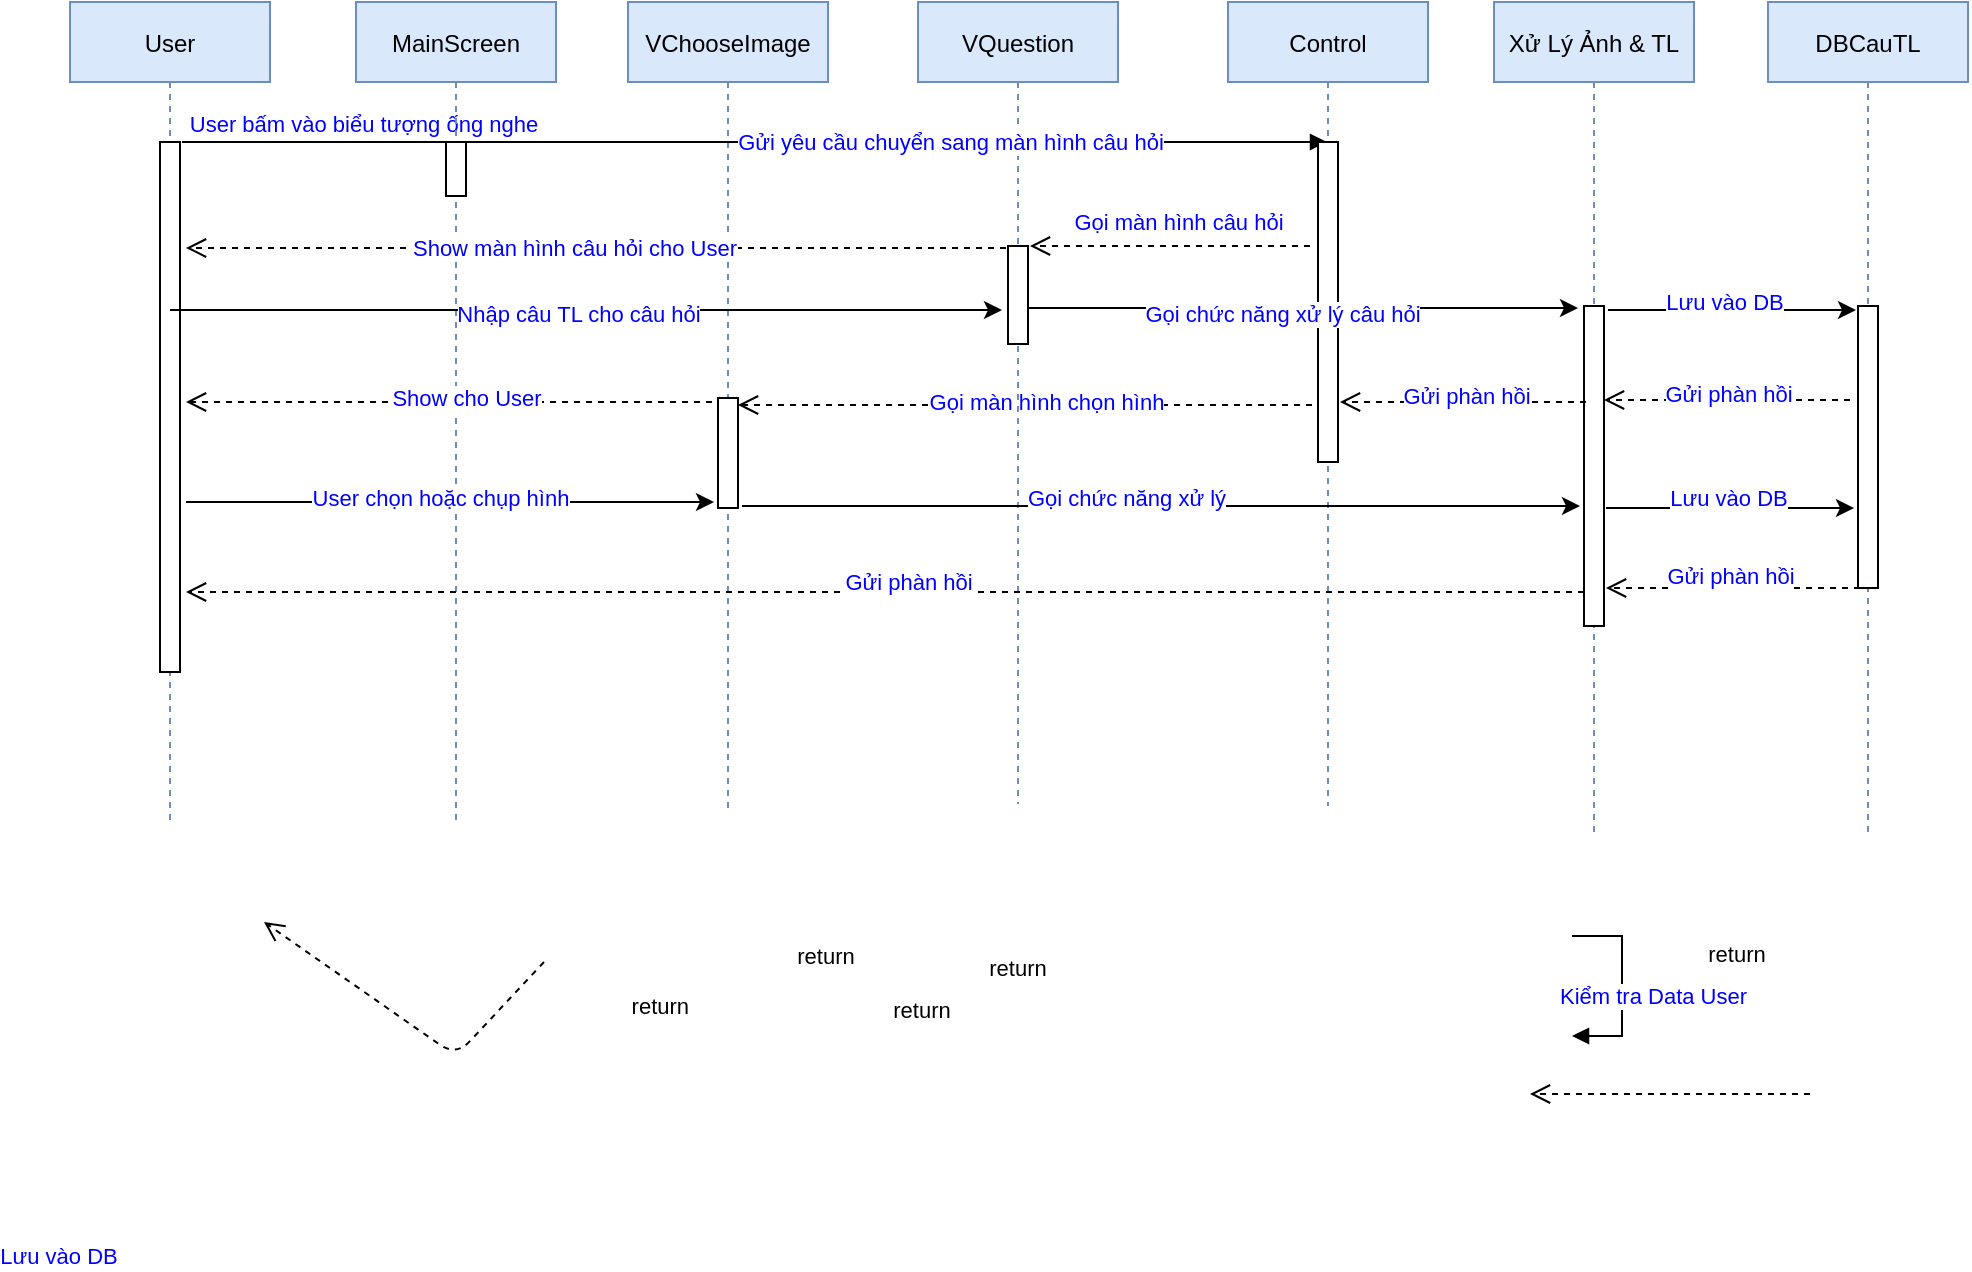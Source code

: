 <mxfile version="14.0.0" type="github" pages="2">
  <diagram id="kgpKYQtTHZ0yAKxKKP6v" name="Page-1">
    <mxGraphModel dx="2059" dy="637" grid="0" gridSize="10" guides="1" tooltips="1" connect="1" arrows="1" fold="1" page="1" pageScale="1" pageWidth="850" pageHeight="1100" math="0" shadow="0">
      <root>
        <mxCell id="0" />
        <mxCell id="1" parent="0" />
        <mxCell id="3nuBFxr9cyL0pnOWT2aG-1" value="User" style="shape=umlLifeline;perimeter=lifelinePerimeter;container=1;collapsible=0;recursiveResize=0;rounded=0;shadow=0;strokeWidth=1;fillColor=#dae8fc;strokeColor=#6c8ebf;" parent="1" vertex="1">
          <mxGeometry x="-49" y="83" width="100" height="409" as="geometry" />
        </mxCell>
        <mxCell id="3nuBFxr9cyL0pnOWT2aG-2" value="" style="points=[];perimeter=orthogonalPerimeter;rounded=0;shadow=0;strokeWidth=1;fontColor=#0000FF;" parent="3nuBFxr9cyL0pnOWT2aG-1" vertex="1">
          <mxGeometry x="45" y="70" width="10" height="265" as="geometry" />
        </mxCell>
        <mxCell id="3nuBFxr9cyL0pnOWT2aG-5" value="VChooseImage" style="shape=umlLifeline;perimeter=lifelinePerimeter;container=1;collapsible=0;recursiveResize=0;rounded=0;shadow=0;strokeWidth=1;fillColor=#dae8fc;strokeColor=#6c8ebf;" parent="1" vertex="1">
          <mxGeometry x="230" y="83" width="100" height="404" as="geometry" />
        </mxCell>
        <mxCell id="3nuBFxr9cyL0pnOWT2aG-6" value="" style="points=[];perimeter=orthogonalPerimeter;rounded=0;shadow=0;strokeWidth=1;fontColor=#0000FF;" parent="3nuBFxr9cyL0pnOWT2aG-5" vertex="1">
          <mxGeometry x="45" y="198" width="10" height="55" as="geometry" />
        </mxCell>
        <mxCell id="3nuBFxr9cyL0pnOWT2aG-10" value="" style="verticalAlign=bottom;endArrow=open;dashed=1;endSize=8;shadow=0;strokeWidth=1;" parent="1" edge="1">
          <mxGeometry x="-0.477" y="-69" relative="1" as="geometry">
            <mxPoint x="285" y="284.5" as="targetPoint" />
            <mxPoint x="572" y="284.5" as="sourcePoint" />
            <Array as="points" />
            <mxPoint as="offset" />
          </mxGeometry>
        </mxCell>
        <mxCell id="cBmr4_ipBIWXXMOxJw-d-28" value="Gọi màn hình chọn hình" style="edgeLabel;html=1;align=center;verticalAlign=middle;resizable=0;points=[];fontColor=#0000FF;" vertex="1" connectable="0" parent="3nuBFxr9cyL0pnOWT2aG-10">
          <mxGeometry x="-0.068" y="-2" relative="1" as="geometry">
            <mxPoint as="offset" />
          </mxGeometry>
        </mxCell>
        <mxCell id="_Tv3PjcK1uFJokNOjP6y-1" value="VQuestion" style="shape=umlLifeline;perimeter=lifelinePerimeter;container=1;collapsible=0;recursiveResize=0;rounded=0;shadow=0;strokeWidth=1;fillColor=#dae8fc;strokeColor=#6c8ebf;" vertex="1" parent="1">
          <mxGeometry x="375" y="83" width="100" height="401" as="geometry" />
        </mxCell>
        <mxCell id="_Tv3PjcK1uFJokNOjP6y-2" value="" style="points=[];perimeter=orthogonalPerimeter;rounded=0;shadow=0;strokeWidth=1;fontColor=#0000FF;" vertex="1" parent="_Tv3PjcK1uFJokNOjP6y-1">
          <mxGeometry x="45" y="122" width="10" height="49" as="geometry" />
        </mxCell>
        <mxCell id="_Tv3PjcK1uFJokNOjP6y-3" value="DBCauTL" style="shape=umlLifeline;perimeter=lifelinePerimeter;container=1;collapsible=0;recursiveResize=0;rounded=0;shadow=0;strokeWidth=1;fillColor=#dae8fc;strokeColor=#6c8ebf;" vertex="1" parent="1">
          <mxGeometry x="800" y="83" width="100" height="418" as="geometry" />
        </mxCell>
        <mxCell id="cBmr4_ipBIWXXMOxJw-d-20" value="" style="points=[];perimeter=orthogonalPerimeter;rounded=0;shadow=0;strokeWidth=1;fontColor=#0000FF;" vertex="1" parent="_Tv3PjcK1uFJokNOjP6y-3">
          <mxGeometry x="45" y="152" width="10" height="141" as="geometry" />
        </mxCell>
        <mxCell id="_Tv3PjcK1uFJokNOjP6y-17" value="Kiểm tra Data User" style="edgeStyle=orthogonalEdgeStyle;html=1;align=left;spacingLeft=2;endArrow=block;rounded=0;fontColor=#0000FF;" edge="1" parent="1">
          <mxGeometry x="1" y="-22" relative="1" as="geometry">
            <mxPoint x="702" y="550" as="sourcePoint" />
            <Array as="points">
              <mxPoint x="727" y="550" />
              <mxPoint x="727" y="600" />
            </Array>
            <mxPoint x="702" y="600" as="targetPoint" />
            <mxPoint x="-10" y="2" as="offset" />
          </mxGeometry>
        </mxCell>
        <mxCell id="_Tv3PjcK1uFJokNOjP6y-27" value="User bấm vào biểu tượng ống nghe" style="verticalAlign=bottom;endArrow=block;shadow=0;strokeWidth=1;fontColor=#0000FF;" edge="1" parent="1" target="_Tv3PjcK1uFJokNOjP6y-28">
          <mxGeometry x="-0.682" relative="1" as="geometry">
            <mxPoint x="7" y="153" as="sourcePoint" />
            <mxPoint x="182" y="153" as="targetPoint" />
            <Array as="points">
              <mxPoint x="66" y="153" />
            </Array>
            <mxPoint as="offset" />
          </mxGeometry>
        </mxCell>
        <mxCell id="cBmr4_ipBIWXXMOxJw-d-11" value="Gửi yêu cầu chuyển sang màn hình câu hỏi" style="edgeLabel;html=1;align=center;verticalAlign=middle;resizable=0;points=[];fontColor=#0000FF;" vertex="1" connectable="0" parent="_Tv3PjcK1uFJokNOjP6y-27">
          <mxGeometry x="0.339" relative="1" as="geometry">
            <mxPoint as="offset" />
          </mxGeometry>
        </mxCell>
        <mxCell id="_Tv3PjcK1uFJokNOjP6y-28" value="Control" style="shape=umlLifeline;perimeter=lifelinePerimeter;container=1;collapsible=0;recursiveResize=0;rounded=0;shadow=0;strokeWidth=1;fillColor=#dae8fc;strokeColor=#6c8ebf;" vertex="1" parent="1">
          <mxGeometry x="530" y="83" width="100" height="402" as="geometry" />
        </mxCell>
        <mxCell id="_Tv3PjcK1uFJokNOjP6y-29" value="" style="points=[];perimeter=orthogonalPerimeter;rounded=0;shadow=0;strokeWidth=1;fontColor=#0000FF;" vertex="1" parent="_Tv3PjcK1uFJokNOjP6y-28">
          <mxGeometry x="45" y="70" width="10" height="160" as="geometry" />
        </mxCell>
        <mxCell id="cBmr4_ipBIWXXMOxJw-d-2" value="MainScreen" style="shape=umlLifeline;perimeter=lifelinePerimeter;container=1;collapsible=0;recursiveResize=0;rounded=0;shadow=0;strokeWidth=1;fillColor=#dae8fc;strokeColor=#6c8ebf;" vertex="1" parent="1">
          <mxGeometry x="94" y="83" width="100" height="409" as="geometry" />
        </mxCell>
        <mxCell id="cBmr4_ipBIWXXMOxJw-d-3" value="" style="points=[];perimeter=orthogonalPerimeter;rounded=0;shadow=0;strokeWidth=1;fontColor=#0000FF;" vertex="1" parent="cBmr4_ipBIWXXMOxJw-d-2">
          <mxGeometry x="45" y="70" width="10" height="27" as="geometry" />
        </mxCell>
        <mxCell id="cBmr4_ipBIWXXMOxJw-d-7" value="Xử Lý Ảnh &amp; TL" style="shape=umlLifeline;perimeter=lifelinePerimeter;container=1;collapsible=0;recursiveResize=0;rounded=0;shadow=0;strokeWidth=1;fillColor=#dae8fc;strokeColor=#6c8ebf;" vertex="1" parent="1">
          <mxGeometry x="663" y="83" width="100" height="416" as="geometry" />
        </mxCell>
        <mxCell id="cBmr4_ipBIWXXMOxJw-d-8" value="" style="points=[];perimeter=orthogonalPerimeter;rounded=0;shadow=0;strokeWidth=1;fontColor=#0000FF;" vertex="1" parent="cBmr4_ipBIWXXMOxJw-d-7">
          <mxGeometry x="45" y="152" width="10" height="160" as="geometry" />
        </mxCell>
        <mxCell id="cBmr4_ipBIWXXMOxJw-d-10" value="return" style="verticalAlign=bottom;endArrow=open;dashed=1;endSize=8;shadow=0;strokeWidth=1;" edge="1" parent="1">
          <mxGeometry x="-1" y="66" relative="1" as="geometry">
            <mxPoint x="48" y="543" as="targetPoint" />
            <mxPoint x="188" y="563" as="sourcePoint" />
            <Array as="points">
              <mxPoint x="144" y="610" />
            </Array>
            <mxPoint x="10" y="-14" as="offset" />
          </mxGeometry>
        </mxCell>
        <mxCell id="cBmr4_ipBIWXXMOxJw-d-12" value="return" style="verticalAlign=bottom;endArrow=open;dashed=1;endSize=8;shadow=0;strokeWidth=1;" edge="1" parent="1">
          <mxGeometry x="1" y="370" relative="1" as="geometry">
            <mxPoint x="431" y="205" as="targetPoint" />
            <mxPoint x="571" y="205" as="sourcePoint" />
            <Array as="points" />
            <mxPoint x="-6" as="offset" />
          </mxGeometry>
        </mxCell>
        <mxCell id="cBmr4_ipBIWXXMOxJw-d-13" value="Gọi màn hình câu hỏi" style="edgeLabel;html=1;align=center;verticalAlign=middle;resizable=0;points=[];fontColor=#0000FF;" vertex="1" connectable="0" parent="cBmr4_ipBIWXXMOxJw-d-12">
          <mxGeometry x="0.154" y="3" relative="1" as="geometry">
            <mxPoint x="15" y="-15" as="offset" />
          </mxGeometry>
        </mxCell>
        <mxCell id="cBmr4_ipBIWXXMOxJw-d-14" value="return" style="verticalAlign=bottom;endArrow=open;dashed=1;endSize=8;shadow=0;strokeWidth=1;" edge="1" parent="1">
          <mxGeometry x="-0.795" y="390" relative="1" as="geometry">
            <mxPoint x="9" y="206" as="targetPoint" />
            <mxPoint x="419" y="206" as="sourcePoint" />
            <Array as="points" />
            <mxPoint as="offset" />
          </mxGeometry>
        </mxCell>
        <mxCell id="cBmr4_ipBIWXXMOxJw-d-15" value="Show màn hình câu hỏi cho User" style="edgeLabel;html=1;align=center;verticalAlign=middle;resizable=0;points=[];fontColor=#0000FF;" vertex="1" connectable="0" parent="cBmr4_ipBIWXXMOxJw-d-14">
          <mxGeometry x="0.053" relative="1" as="geometry">
            <mxPoint as="offset" />
          </mxGeometry>
        </mxCell>
        <mxCell id="cBmr4_ipBIWXXMOxJw-d-16" value="" style="endArrow=classic;html=1;fontColor=#0000FF;" edge="1" parent="1" source="3nuBFxr9cyL0pnOWT2aG-1">
          <mxGeometry width="50" height="50" relative="1" as="geometry">
            <mxPoint x="393" y="374" as="sourcePoint" />
            <mxPoint x="417" y="237" as="targetPoint" />
            <Array as="points">
              <mxPoint x="273" y="237" />
            </Array>
          </mxGeometry>
        </mxCell>
        <mxCell id="cBmr4_ipBIWXXMOxJw-d-17" value="Nhập câu TL cho câu hỏi" style="edgeLabel;html=1;align=center;verticalAlign=middle;resizable=0;points=[];fontColor=#0000FF;" vertex="1" connectable="0" parent="cBmr4_ipBIWXXMOxJw-d-16">
          <mxGeometry x="-0.02" y="-2" relative="1" as="geometry">
            <mxPoint as="offset" />
          </mxGeometry>
        </mxCell>
        <mxCell id="cBmr4_ipBIWXXMOxJw-d-18" value="" style="endArrow=classic;html=1;fontColor=#0000FF;" edge="1" parent="1">
          <mxGeometry width="50" height="50" relative="1" as="geometry">
            <mxPoint x="430" y="236" as="sourcePoint" />
            <mxPoint x="705" y="236" as="targetPoint" />
            <Array as="points">
              <mxPoint x="498" y="236" />
            </Array>
          </mxGeometry>
        </mxCell>
        <mxCell id="cBmr4_ipBIWXXMOxJw-d-19" value="Gọi chức năng xử lý câu hỏi" style="edgeLabel;html=1;align=center;verticalAlign=middle;resizable=0;points=[];fontColor=#0000FF;" vertex="1" connectable="0" parent="cBmr4_ipBIWXXMOxJw-d-18">
          <mxGeometry x="-0.075" y="-3" relative="1" as="geometry">
            <mxPoint as="offset" />
          </mxGeometry>
        </mxCell>
        <mxCell id="cBmr4_ipBIWXXMOxJw-d-21" value="" style="endArrow=classic;html=1;fontColor=#0000FF;" edge="1" parent="1">
          <mxGeometry width="50" height="50" relative="1" as="geometry">
            <mxPoint x="720" y="237" as="sourcePoint" />
            <mxPoint x="844" y="237" as="targetPoint" />
            <Array as="points">
              <mxPoint x="762" y="237" />
            </Array>
          </mxGeometry>
        </mxCell>
        <mxCell id="cBmr4_ipBIWXXMOxJw-d-22" value="Lưu vào DB" style="edgeLabel;html=1;align=center;verticalAlign=middle;resizable=0;points=[];fontColor=#0000FF;" vertex="1" connectable="0" parent="cBmr4_ipBIWXXMOxJw-d-21">
          <mxGeometry x="-0.077" y="-2" relative="1" as="geometry">
            <mxPoint x="1" y="-6" as="offset" />
          </mxGeometry>
        </mxCell>
        <mxCell id="cBmr4_ipBIWXXMOxJw-d-23" value="" style="verticalAlign=bottom;endArrow=open;dashed=1;endSize=8;shadow=0;strokeWidth=1;" edge="1" parent="1">
          <mxGeometry x="-0.476" y="-61" relative="1" as="geometry">
            <mxPoint x="718" y="282" as="targetPoint" />
            <mxPoint x="841" y="282" as="sourcePoint" />
            <Array as="points" />
            <mxPoint as="offset" />
          </mxGeometry>
        </mxCell>
        <mxCell id="cBmr4_ipBIWXXMOxJw-d-24" value="Gửi phàn hồi" style="edgeLabel;html=1;align=center;verticalAlign=middle;resizable=0;points=[];fontColor=#0000FF;" vertex="1" connectable="0" parent="cBmr4_ipBIWXXMOxJw-d-23">
          <mxGeometry x="-0.142" y="-1" relative="1" as="geometry">
            <mxPoint x="-8" y="-2" as="offset" />
          </mxGeometry>
        </mxCell>
        <mxCell id="cBmr4_ipBIWXXMOxJw-d-25" value="" style="verticalAlign=bottom;endArrow=open;dashed=1;endSize=8;shadow=0;strokeWidth=1;" edge="1" parent="1">
          <mxGeometry x="-0.476" y="-61" relative="1" as="geometry">
            <mxPoint x="586" y="283" as="targetPoint" />
            <mxPoint x="709" y="283" as="sourcePoint" />
            <Array as="points">
              <mxPoint x="632" y="283" />
            </Array>
            <mxPoint as="offset" />
          </mxGeometry>
        </mxCell>
        <mxCell id="cBmr4_ipBIWXXMOxJw-d-26" value="Gửi phàn hồi" style="edgeLabel;html=1;align=center;verticalAlign=middle;resizable=0;points=[];fontColor=#0000FF;" vertex="1" connectable="0" parent="cBmr4_ipBIWXXMOxJw-d-25">
          <mxGeometry x="-0.142" y="-1" relative="1" as="geometry">
            <mxPoint x="-7" y="-2.5" as="offset" />
          </mxGeometry>
        </mxCell>
        <mxCell id="cBmr4_ipBIWXXMOxJw-d-27" value="return" style="verticalAlign=bottom;endArrow=open;dashed=1;endSize=8;shadow=0;strokeWidth=1;" edge="1" parent="1">
          <mxGeometry x="-1" y="292" relative="1" as="geometry">
            <mxPoint x="9" y="283" as="targetPoint" />
            <mxPoint x="272" y="283" as="sourcePoint" />
            <Array as="points" />
            <mxPoint x="57" y="-6" as="offset" />
          </mxGeometry>
        </mxCell>
        <mxCell id="cBmr4_ipBIWXXMOxJw-d-30" value="Show cho User" style="edgeLabel;html=1;align=center;verticalAlign=middle;resizable=0;points=[];fontColor=#0000FF;" vertex="1" connectable="0" parent="cBmr4_ipBIWXXMOxJw-d-27">
          <mxGeometry x="-0.127" y="3" relative="1" as="geometry">
            <mxPoint x="-8" y="-5" as="offset" />
          </mxGeometry>
        </mxCell>
        <mxCell id="cBmr4_ipBIWXXMOxJw-d-29" value="return" style="verticalAlign=bottom;endArrow=open;dashed=1;endSize=8;shadow=0;strokeWidth=1;" edge="1" parent="1">
          <mxGeometry x="-0.476" y="-61" relative="1" as="geometry">
            <mxPoint x="681" y="629" as="targetPoint" />
            <mxPoint x="821" y="629" as="sourcePoint" />
            <Array as="points" />
            <mxPoint as="offset" />
          </mxGeometry>
        </mxCell>
        <mxCell id="cBmr4_ipBIWXXMOxJw-d-31" value="" style="endArrow=classic;html=1;fontColor=#0000FF;" edge="1" parent="1">
          <mxGeometry width="50" height="50" relative="1" as="geometry">
            <mxPoint x="9" y="333" as="sourcePoint" />
            <mxPoint x="273" y="333" as="targetPoint" />
            <Array as="points">
              <mxPoint x="40" y="333" />
              <mxPoint x="98" y="333" />
              <mxPoint x="200" y="333" />
            </Array>
          </mxGeometry>
        </mxCell>
        <mxCell id="cBmr4_ipBIWXXMOxJw-d-32" value="Lưu vào DB" style="edgeLabel;html=1;align=center;verticalAlign=middle;resizable=0;points=[];fontColor=#0000FF;" vertex="1" connectable="0" parent="cBmr4_ipBIWXXMOxJw-d-31">
          <mxGeometry x="-0.077" y="-2" relative="1" as="geometry">
            <mxPoint x="-186" y="375" as="offset" />
          </mxGeometry>
        </mxCell>
        <mxCell id="cBmr4_ipBIWXXMOxJw-d-33" value="User chọn hoặc chụp hình" style="edgeLabel;html=1;align=center;verticalAlign=middle;resizable=0;points=[];fontColor=#0000FF;" vertex="1" connectable="0" parent="cBmr4_ipBIWXXMOxJw-d-31">
          <mxGeometry x="-0.036" y="2" relative="1" as="geometry">
            <mxPoint as="offset" />
          </mxGeometry>
        </mxCell>
        <mxCell id="cBmr4_ipBIWXXMOxJw-d-34" value="" style="endArrow=classic;html=1;fontColor=#0000FF;" edge="1" parent="1">
          <mxGeometry width="50" height="50" relative="1" as="geometry">
            <mxPoint x="287" y="335" as="sourcePoint" />
            <mxPoint x="706" y="335" as="targetPoint" />
          </mxGeometry>
        </mxCell>
        <mxCell id="cBmr4_ipBIWXXMOxJw-d-35" value="Gọi chức năng xử lý" style="edgeLabel;html=1;align=center;verticalAlign=middle;resizable=0;points=[];fontColor=#0000FF;" vertex="1" connectable="0" parent="cBmr4_ipBIWXXMOxJw-d-34">
          <mxGeometry x="-0.121" y="-2" relative="1" as="geometry">
            <mxPoint x="8" y="-6" as="offset" />
          </mxGeometry>
        </mxCell>
        <mxCell id="cBmr4_ipBIWXXMOxJw-d-36" value="" style="endArrow=classic;html=1;fontColor=#0000FF;" edge="1" parent="1">
          <mxGeometry width="50" height="50" relative="1" as="geometry">
            <mxPoint x="719" y="336" as="sourcePoint" />
            <mxPoint x="843" y="336" as="targetPoint" />
            <Array as="points">
              <mxPoint x="761" y="336" />
            </Array>
          </mxGeometry>
        </mxCell>
        <mxCell id="cBmr4_ipBIWXXMOxJw-d-37" value="Lưu vào DB" style="edgeLabel;html=1;align=center;verticalAlign=middle;resizable=0;points=[];fontColor=#0000FF;" vertex="1" connectable="0" parent="cBmr4_ipBIWXXMOxJw-d-36">
          <mxGeometry x="-0.077" y="-2" relative="1" as="geometry">
            <mxPoint x="4" y="-7" as="offset" />
          </mxGeometry>
        </mxCell>
        <mxCell id="cBmr4_ipBIWXXMOxJw-d-38" value="" style="verticalAlign=bottom;endArrow=open;dashed=1;endSize=8;shadow=0;strokeWidth=1;" edge="1" parent="1">
          <mxGeometry x="-1" y="94" relative="1" as="geometry">
            <mxPoint x="719" y="376" as="targetPoint" />
            <mxPoint x="846" y="376" as="sourcePoint" />
            <Array as="points" />
            <mxPoint x="93" y="-81" as="offset" />
          </mxGeometry>
        </mxCell>
        <mxCell id="cBmr4_ipBIWXXMOxJw-d-39" value="Gửi phàn hồi" style="edgeLabel;html=1;align=center;verticalAlign=middle;resizable=0;points=[];fontColor=#0000FF;" vertex="1" connectable="0" parent="1">
          <mxGeometry x="790" y="289" as="geometry">
            <mxPoint x="-9" y="81" as="offset" />
          </mxGeometry>
        </mxCell>
        <mxCell id="cBmr4_ipBIWXXMOxJw-d-40" value="" style="verticalAlign=bottom;endArrow=open;dashed=1;endSize=8;shadow=0;strokeWidth=1;" edge="1" parent="1">
          <mxGeometry x="-0.476" y="-61" relative="1" as="geometry">
            <mxPoint x="9" y="378" as="targetPoint" />
            <mxPoint x="708" y="378" as="sourcePoint" />
            <Array as="points" />
            <mxPoint as="offset" />
          </mxGeometry>
        </mxCell>
        <mxCell id="cBmr4_ipBIWXXMOxJw-d-41" value="Gửi phàn hồi" style="edgeLabel;html=1;align=center;verticalAlign=middle;resizable=0;points=[];fontColor=#0000FF;" vertex="1" connectable="0" parent="cBmr4_ipBIWXXMOxJw-d-40">
          <mxGeometry x="-0.031" y="2" relative="1" as="geometry">
            <mxPoint y="-7" as="offset" />
          </mxGeometry>
        </mxCell>
      </root>
    </mxGraphModel>
  </diagram>
  <diagram id="ga1owYmu8c5HDApW5XCJ" name="Page-2">
    <mxGraphModel dx="1209" dy="637" grid="1" gridSize="10" guides="1" tooltips="1" connect="1" arrows="1" fold="1" page="1" pageScale="1" pageWidth="827" pageHeight="1169" math="0" shadow="0">
      <root>
        <mxCell id="XqP1R1eLAmoZt-BykoHl-0" />
        <mxCell id="XqP1R1eLAmoZt-BykoHl-1" parent="XqP1R1eLAmoZt-BykoHl-0" />
      </root>
    </mxGraphModel>
  </diagram>
</mxfile>
